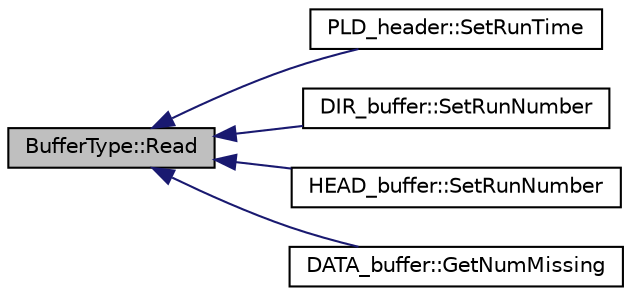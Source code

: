 digraph "BufferType::Read"
{
  edge [fontname="Helvetica",fontsize="10",labelfontname="Helvetica",labelfontsize="10"];
  node [fontname="Helvetica",fontsize="10",shape=record];
  rankdir="LR";
  Node1 [label="BufferType::Read",height=0.2,width=0.4,color="black", fillcolor="grey75", style="filled", fontcolor="black"];
  Node1 -> Node2 [dir="back",color="midnightblue",fontsize="10",style="solid",fontname="Helvetica"];
  Node2 [label="PLD_header::SetRunTime",height=0.2,width=0.4,color="black", fillcolor="white", style="filled",URL="$de/deb/class_p_l_d__header.html#abb25a8ddc6693e160ff12a61ba583f59"];
  Node1 -> Node3 [dir="back",color="midnightblue",fontsize="10",style="solid",fontname="Helvetica"];
  Node3 [label="DIR_buffer::SetRunNumber",height=0.2,width=0.4,color="black", fillcolor="white", style="filled",URL="$d2/deb/class_d_i_r__buffer.html#a29acb60844994432a8c1aae9f02bda07"];
  Node1 -> Node4 [dir="back",color="midnightblue",fontsize="10",style="solid",fontname="Helvetica"];
  Node4 [label="HEAD_buffer::SetRunNumber",height=0.2,width=0.4,color="black", fillcolor="white", style="filled",URL="$d8/d68/class_h_e_a_d__buffer.html#a6e2bc688cc758a2035d757283a15f0ec"];
  Node1 -> Node5 [dir="back",color="midnightblue",fontsize="10",style="solid",fontname="Helvetica"];
  Node5 [label="DATA_buffer::GetNumMissing",height=0.2,width=0.4,color="black", fillcolor="white", style="filled",URL="$d0/dff/class_d_a_t_a__buffer.html#a86c59c224aa4a9b86dc8c06da3bf3997",tooltip="Return the number of missing or dropped spill chunks. "];
}
